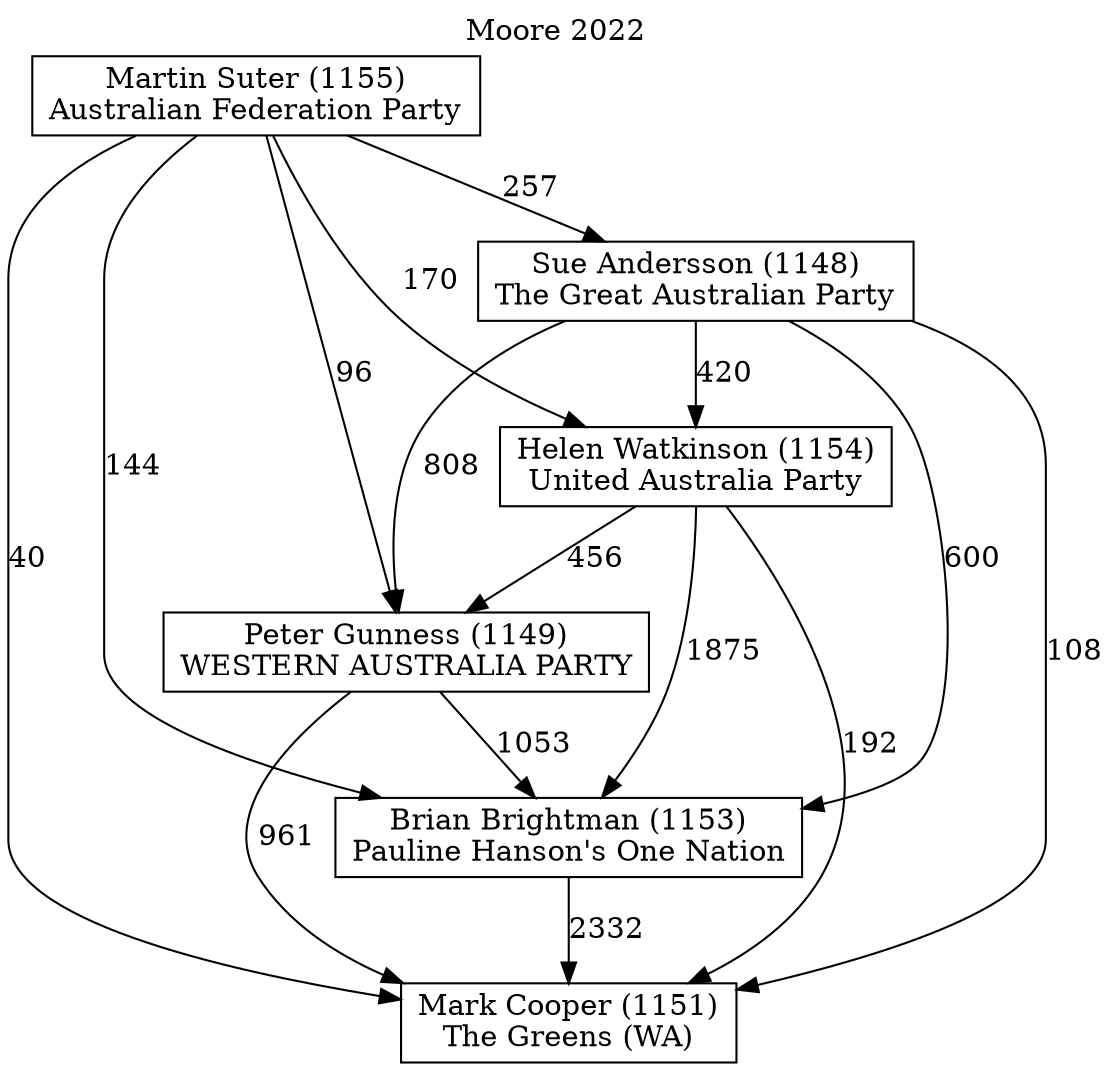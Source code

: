 // House preference flow
digraph "Mark Cooper (1151)_Moore_2022" {
	graph [label="Moore 2022" labelloc=t mclimit=10]
	node [shape=box]
	"Sue Andersson (1148)" [label="Sue Andersson (1148)
The Great Australian Party"]
	"Martin Suter (1155)" [label="Martin Suter (1155)
Australian Federation Party"]
	"Helen Watkinson (1154)" [label="Helen Watkinson (1154)
United Australia Party"]
	"Mark Cooper (1151)" [label="Mark Cooper (1151)
The Greens (WA)"]
	"Peter Gunness (1149)" [label="Peter Gunness (1149)
WESTERN AUSTRALIA PARTY"]
	"Brian Brightman (1153)" [label="Brian Brightman (1153)
Pauline Hanson's One Nation"]
	"Helen Watkinson (1154)" -> "Peter Gunness (1149)" [label=456]
	"Brian Brightman (1153)" -> "Mark Cooper (1151)" [label=2332]
	"Sue Andersson (1148)" -> "Peter Gunness (1149)" [label=808]
	"Martin Suter (1155)" -> "Mark Cooper (1151)" [label=40]
	"Sue Andersson (1148)" -> "Brian Brightman (1153)" [label=600]
	"Martin Suter (1155)" -> "Peter Gunness (1149)" [label=96]
	"Sue Andersson (1148)" -> "Helen Watkinson (1154)" [label=420]
	"Martin Suter (1155)" -> "Helen Watkinson (1154)" [label=170]
	"Helen Watkinson (1154)" -> "Brian Brightman (1153)" [label=1875]
	"Martin Suter (1155)" -> "Sue Andersson (1148)" [label=257]
	"Helen Watkinson (1154)" -> "Mark Cooper (1151)" [label=192]
	"Martin Suter (1155)" -> "Brian Brightman (1153)" [label=144]
	"Sue Andersson (1148)" -> "Mark Cooper (1151)" [label=108]
	"Peter Gunness (1149)" -> "Brian Brightman (1153)" [label=1053]
	"Peter Gunness (1149)" -> "Mark Cooper (1151)" [label=961]
}
